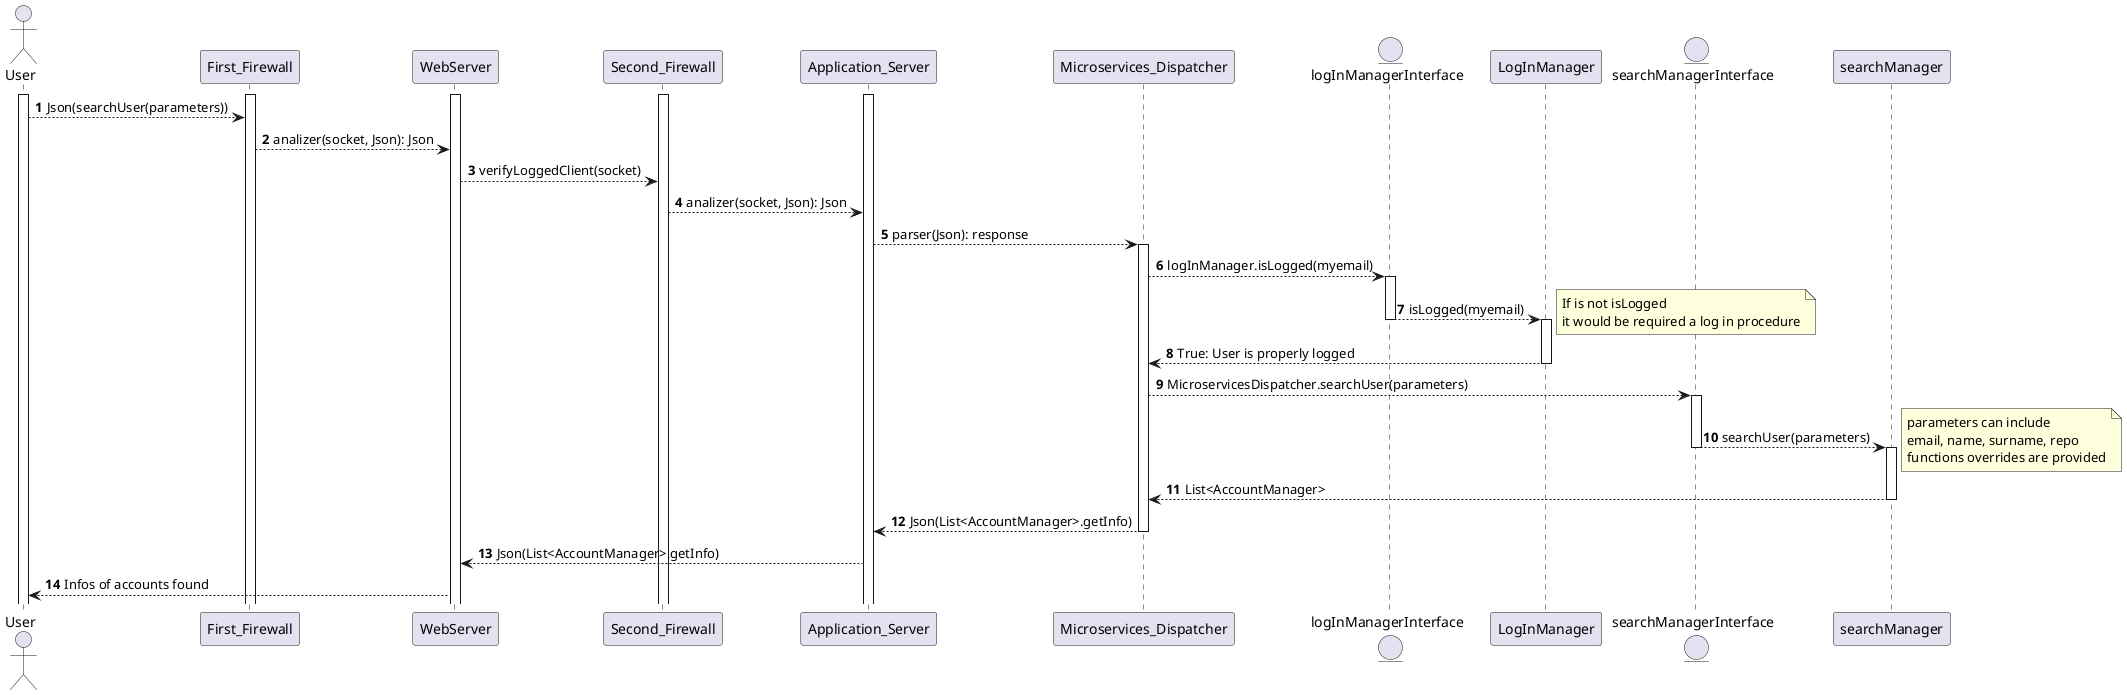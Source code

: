 @startuml

autonumber
actor User as U
participant First_Firewall as FF
participant WebServer as WS
participant Second_Firewall as SF
participant Application_Server as AS
participant Microservices_Dispatcher as MD
entity logInManagerInterface as LMI
participant LogInManager as LM
entity searchManagerInterface as SMI
participant searchManager as SM

activate U
activate FF
activate WS
activate SF
activate AS
U --> FF: Json(searchUser(parameters))
FF-->WS: analizer(socket, Json): Json
WS-->SF: verifyLoggedClient(socket)
SF-->AS: analizer(socket, Json): Json
AS-->MD: parser(Json): response
activate MD
MD-->LMI: logInManager.isLogged(myemail)
activate LMI
LMI-->LM: isLogged(myemail)
note right
    If is not isLogged
    it would be required a log in procedure
end note
deactivate LMI
activate LM
LM-->MD: True: User is properly logged
deactivate LM
MD-->SMI: MicroservicesDispatcher.searchUser(parameters)
activate SMI
SMI-->SM: searchUser(parameters)
note right
    parameters can include
    email, name, surname, repo
    functions overrides are provided
end note 
deactivate SMI
activate SM
SM-->MD: List<AccountManager>
deactivate SM
MD-->AS: Json(List<AccountManager>.getInfo)
deactivate MD
AS-->WS: Json(List<AccountManager>.getInfo)
WS-->U: Infos of accounts found
@enduml